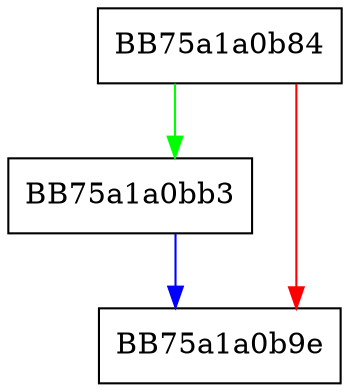 digraph get_hits {
  node [shape="box"];
  graph [splines=ortho];
  BB75a1a0b84 -> BB75a1a0bb3 [color="green"];
  BB75a1a0b84 -> BB75a1a0b9e [color="red"];
  BB75a1a0bb3 -> BB75a1a0b9e [color="blue"];
}